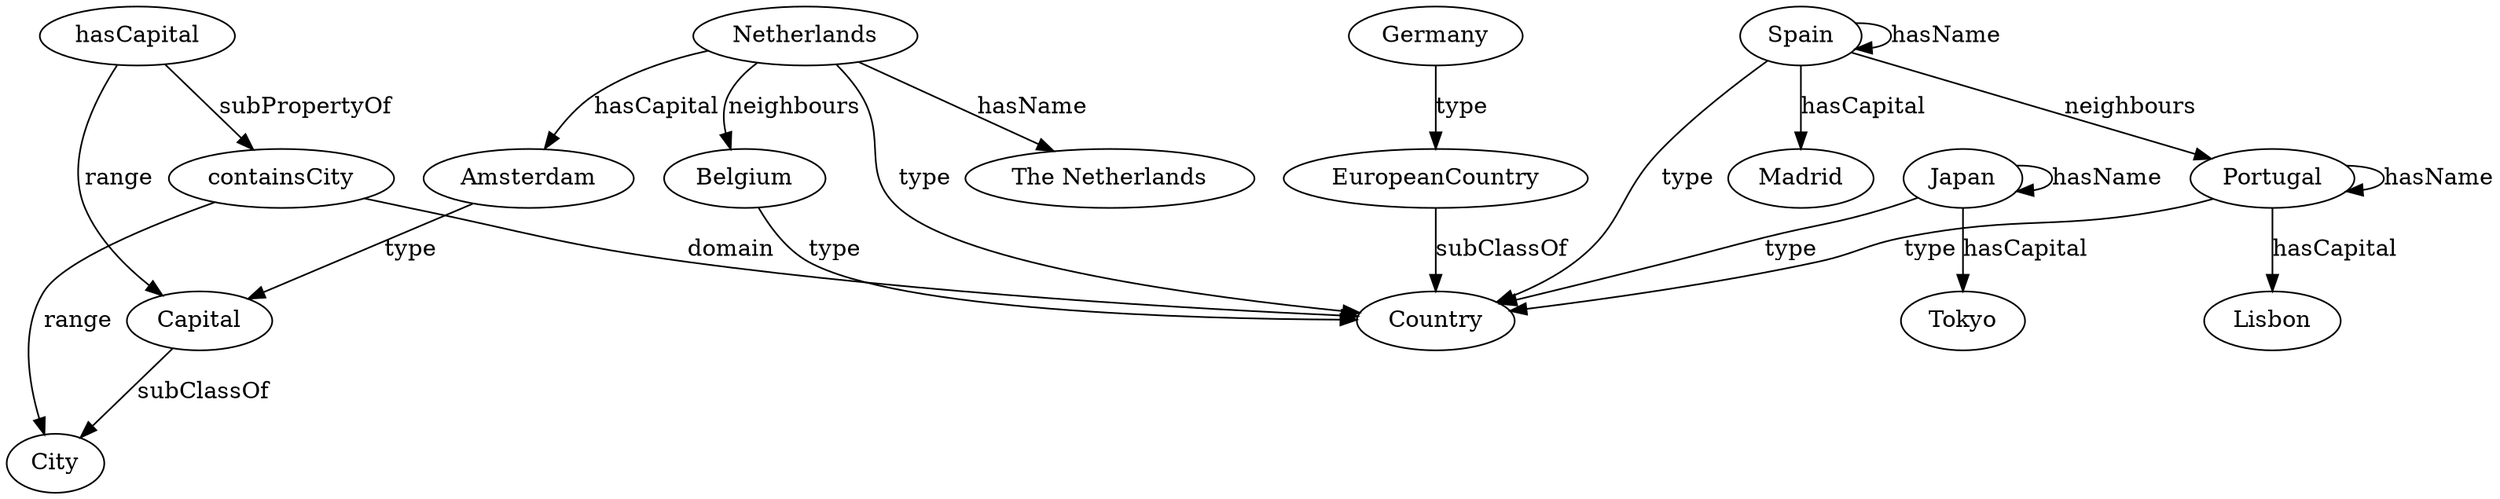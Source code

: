 strict digraph {
	graph [bb="0,0,1299.1,301.5",
		dpi=50
	];
	node [label="\N"];
	Japan	[height=0.5,
		pos="1027,195",
		width=0.88619];
	Japan -> Japan	[label=hasName,
		lp="1102.4,195",
		pos="e,1056,186.74 1056,203.26 1067.4,203.67 1076.9,200.92 1076.9,195 1076.9,191.21 1073,188.72 1067.2,187.52"];
	Country	[height=0.5,
		pos="747,106.5",
		width=1.1421];
	Japan -> Country	[label=type,
		lp="936.38,150.75",
		pos="e,781.59,116.73 1002.6,183.1 997.52,180.96 992.12,178.82 987,177 959.86,167.35 952.31,167.38 924.75,159 901.65,151.98 896.13,149.4 \
873,142.5 846.42,134.58 816.52,126.24 792.52,119.7"];
	Tokyo	[height=0.5,
		pos="1027,106.5",
		width=0.97149];
	Japan -> Tokyo	[label=hasCapital,
		lp="1055.5,150.75",
		pos="e,1027,124.85 1027,176.91 1027,165.26 1027,149.55 1027,136.02"];
	Netherlands	[height=0.5,
		pos="428,283.5",
		width=1.5402];
	Belgium	[height=0.5,
		pos="387,195",
		width=1.199];
	Netherlands -> Belgium	[label=neighbours,
		lp="422,239.25",
		pos="e,385.77,213.02 406.88,266.71 401.1,261.28 395.47,254.73 392,247.5 388.59,240.4 386.93,232.13 386.22,224.31"];
	Amsterdam	[height=0.5,
		pos="271,195",
		width=1.5259];
	Netherlands -> Amsterdam	[label=hasCapital,
		lp="354.5,239.25",
		pos="e,285.42,212.81 384.54,272 365.74,266.36 343.97,258.31 326,247.5 314.16,240.38 302.72,230.36 293.37,221.05"];
	Netherlands -> Country	[label=type,
		lp="487.38,195",
		pos="e,708.17,112.83 440.95,265.64 444.85,260.06 448.91,253.7 452,247.5 466.77,217.92 451.52,199.5 475.75,177 507.68,147.35 627.91,125.15 \
697.11,114.5"];
	"The Netherlands"	[height=0.5,
		pos="580,195",
		width=2.0093];
	Netherlands -> "The Netherlands"	[label=hasName,
		lp="543.11,239.25",
		pos="e,552.03,211.92 454.48,267.43 478.69,253.66 514.77,233.12 542.05,217.6"];
	Belgium -> Country	[label=type,
		lp="440.38,150.75",
		pos="e,705.76,108.18 395.93,177.12 403.13,165.32 414.4,150.33 428.75,142.5 473.34,118.17 616.46,110.74 694.71,108.48"];
	Capital	[height=0.5,
		pos="97,106.5",
		width=1.0426];
	Amsterdam -> Capital	[label=type,
		lp="211.21,150.75",
		pos="e,122.53,120.19 241.88,179.52 211.76,164.55 164.71,141.16 132.45,125.12"];
	City	[height=0.5,
		pos="27,18",
		width=0.75];
	Capital -> City	[label=subClassOf,
		lp="99.395,62.25",
		pos="e,39.402,34.326 83.834,89.23 73.273,76.18 58.297,57.674 46.369,42.934"];
	Portugal	[height=0.5,
		pos="1188,195",
		width=1.1705];
	Portugal -> Portugal	[label=hasName,
		lp="1273.6,195",
		pos="e,1225.9,186.7 1225.9,203.3 1238.3,203.25 1248.1,200.49 1248.1,195 1248.1,191.31 1243.7,188.85 1237,187.63"];
	Portugal -> Country	[label=type,
		lp="1011.4,150.75",
		pos="e,785.86,112.66 1156.7,182.52 1150.3,180.45 1143.5,178.49 1137,177 1077,163.21 1059.8,172.4 999.75,159 976.19,153.74 971.45,148.25 \
948,142.5 897.17,130.03 838.05,120.3 797.15,114.29"];
	Lisbon	[height=0.5,
		pos="1188,106.5",
		width=1.0141];
	Portugal -> Lisbon	[label=hasCapital,
		lp="1216.5,150.75",
		pos="e,1188,124.85 1188,176.91 1188,165.26 1188,149.55 1188,136.02"];
	Spain	[height=0.5,
		pos="939,283.5",
		width=0.88619];
	Spain -> Portugal	[label=neighbours,
		lp="1115.8,239.25",
		pos="e,1156.1,207.09 965.65,273.24 1008.7,258.3 1093.8,228.73 1145.3,210.83"];
	Spain -> Country	[label=type,
		lp="879.38,195",
		pos="e,775.93,119.55 922.52,267.64 907.66,253.97 885.48,232.85 867.75,213 841.32,183.41 843.37,168.03 813,142.5 804.91,135.7 795.28,129.68 \
785.91,124.63"];
	Spain -> Spain	[label=hasName,
		lp="1014.4,283.5",
		pos="e,967.97,275.24 967.97,291.76 979.37,292.17 988.9,289.42 988.9,283.5 988.9,279.71 984.99,277.22 979.18,276.02"];
	Madrid	[height=0.5,
		pos="939,195",
		width=1.071];
	Spain -> Madrid	[label=hasCapital,
		lp="967.5,239.25",
		pos="e,939,213.35 939,265.41 939,253.76 939,238.05 939,224.52"];
	hasCapital	[height=0.5,
		pos="71,283.5",
		width=1.3838];
	hasCapital -> Capital	[label=range,
		lp="60,195",
		pos="e,80.55,123.14 60.936,265.45 49.839,244.4 34.817,207.61 45,177 50.627,160.09 62.156,143.96 72.932,131.51"];
	containsCity	[height=0.5,
		pos="141,195",
		width=1.597];
	hasCapital -> containsCity	[label=subPropertyOf,
		lp="152.02,239.25",
		pos="e,127.31,212.92 84.497,265.82 94.6,253.34 108.61,236.03 120.14,221.77"];
	containsCity -> Country	[label=domain,
		lp="385.38,150.75",
		pos="e,706.07,109.58 183.9,182.71 191.58,180.75 199.52,178.78 207,177 276.82,160.38 293.82,153.46 364.75,142.5 481.96,124.39 620.96,114.54 \
694.79,110.22"];
	containsCity -> City	[label=range,
		lp="35,106.5",
		pos="e,20.508,35.652 99.449,182.2 71.586,171.89 36.991,153.85 20,124.5 6.296,100.83 10.919,68.963 17.176,46.468"];
	Germany	[height=0.5,
		pos="747,283.5",
		width=1.27];
	EuropeanCountry	[height=0.5,
		pos="747,195",
		width=2.1231];
	Germany -> EuropeanCountry	[label=type,
		lp="758.62,239.25",
		pos="e,747,213.35 747,265.41 747,253.76 747,238.05 747,224.52"];
	EuropeanCountry -> Country	[label=subClassOf,
		lp="778.12,150.75",
		pos="e,747,124.85 747,176.91 747,165.26 747,149.55 747,136.02"];
}
